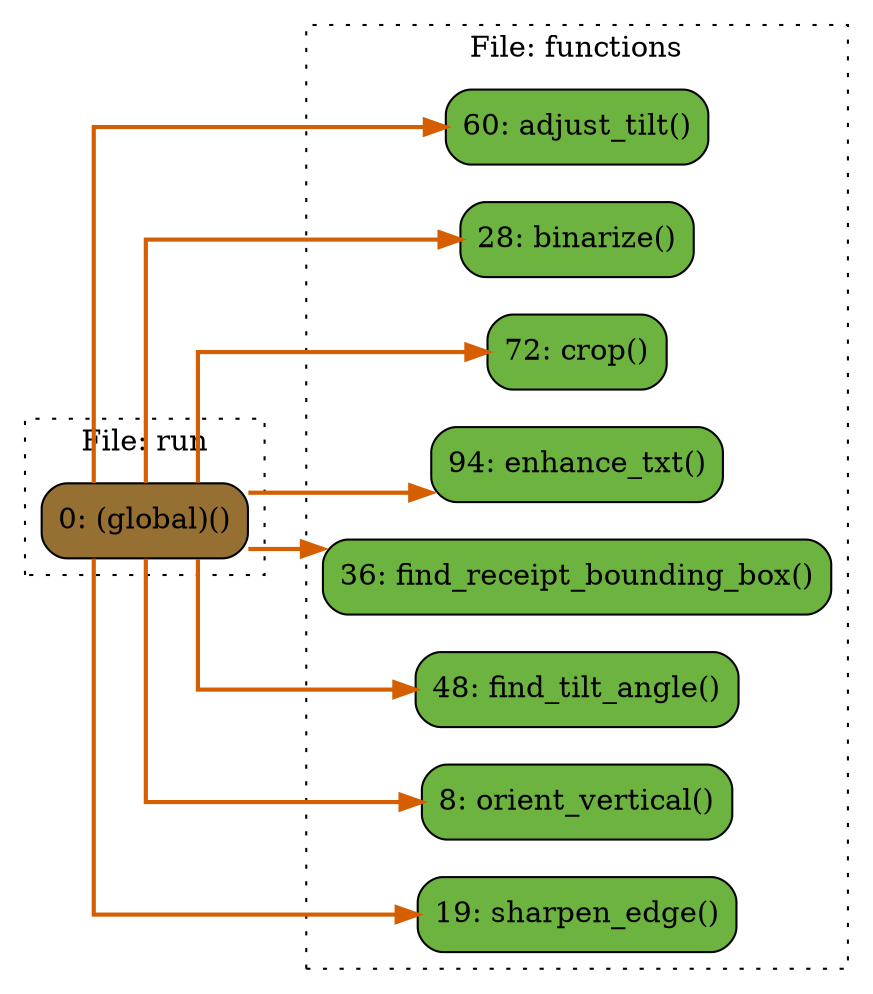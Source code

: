 digraph G {
concentrate=true;
splines="ortho";
rankdir="LR";
node_6b8b418c [label="60: adjust_tilt()" name="functions::adjust_tilt" shape="rect" style="rounded,filled" fillcolor="#6db33f" ];
node_a4fb80ed [label="28: binarize()" name="functions::binarize" shape="rect" style="rounded,filled" fillcolor="#6db33f" ];
node_abb3144b [label="72: crop()" name="functions::crop" shape="rect" style="rounded,filled" fillcolor="#6db33f" ];
node_6cab1c62 [label="94: enhance_txt()" name="functions::enhance_txt" shape="rect" style="rounded,filled" fillcolor="#6db33f" ];
node_e218ace3 [label="36: find_receipt_bounding_box()" name="functions::find_receipt_bounding_box" shape="rect" style="rounded,filled" fillcolor="#6db33f" ];
node_bfe2dfbe [label="48: find_tilt_angle()" name="functions::find_tilt_angle" shape="rect" style="rounded,filled" fillcolor="#6db33f" ];
node_4339a973 [label="8: orient_vertical()" name="functions::orient_vertical" shape="rect" style="rounded,filled" fillcolor="#6db33f" ];
node_b2ec876a [label="19: sharpen_edge()" name="functions::sharpen_edge" shape="rect" style="rounded,filled" fillcolor="#6db33f" ];
node_8a4d144e [label="0: (global)()" name="run::(global)" shape="rect" style="rounded,filled" fillcolor="#966F33" ];
node_8a4d144e -> node_6b8b418c [color="#D55E00" penwidth="2"];
node_8a4d144e -> node_a4fb80ed [color="#D55E00" penwidth="2"];
node_8a4d144e -> node_abb3144b [color="#D55E00" penwidth="2"];
node_8a4d144e -> node_6cab1c62 [color="#D55E00" penwidth="2"];
node_8a4d144e -> node_e218ace3 [color="#D55E00" penwidth="2"];
node_8a4d144e -> node_bfe2dfbe [color="#D55E00" penwidth="2"];
node_8a4d144e -> node_4339a973 [color="#D55E00" penwidth="2"];
node_8a4d144e -> node_b2ec876a [color="#D55E00" penwidth="2"];
subgraph cluster_72d5dab0 {
    node_4339a973 node_b2ec876a node_a4fb80ed node_e218ace3 node_bfe2dfbe node_6b8b418c node_abb3144b node_6cab1c62;
    label="File: functions";
    name="functions";
    style="filled";
    graph[style=dotted];
};
subgraph cluster_5ce23f89 {
    node_8a4d144e;
    label="File: run";
    name="run";
    style="filled";
    graph[style=dotted];
};
}
